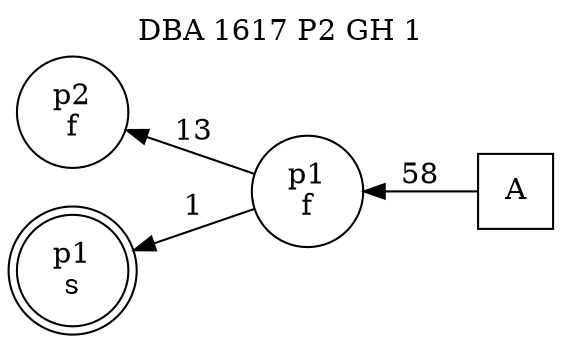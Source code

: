 digraph DBA_1617_P2_GH_1_GOOD {
labelloc="tl"
label= " DBA 1617 P2 GH 1 "
rankdir="RL";
graph [ size=" 10 , 10 !"]

"A" [shape="square" label="A"]
"p1_f" [shape="circle" label="p1
f"]
"p2_f" [shape="circle" label="p2
f"]
"p1_s" [shape="doublecircle" label="p1
s"]
"A" -> "p1_f" [ label=58]
"p1_f" -> "p2_f" [ label=13]
"p1_f" -> "p1_s" [ label=1]
}
